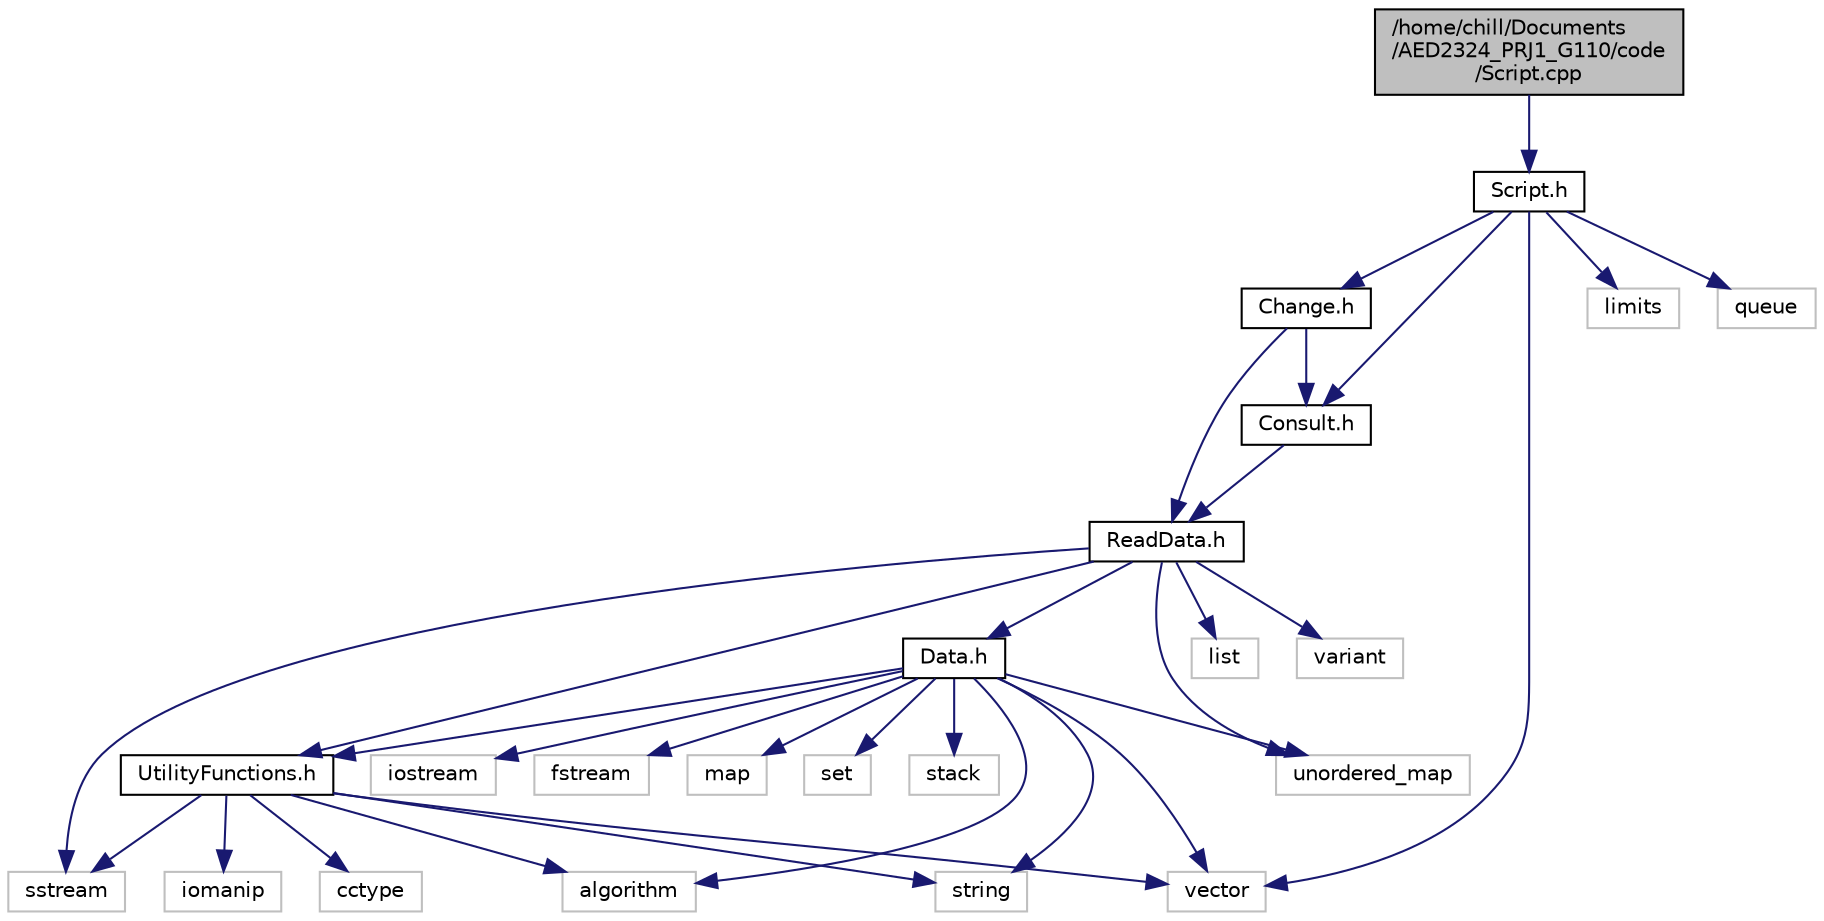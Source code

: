 digraph "/home/chill/Documents/AED2324_PRJ1_G110/code/Script.cpp"
{
 // LATEX_PDF_SIZE
  edge [fontname="Helvetica",fontsize="10",labelfontname="Helvetica",labelfontsize="10"];
  node [fontname="Helvetica",fontsize="10",shape=record];
  Node1 [label="/home/chill/Documents\l/AED2324_PRJ1_G110/code\l/Script.cpp",height=0.2,width=0.4,color="black", fillcolor="grey75", style="filled", fontcolor="black",tooltip="Implementation of the Script class methods."];
  Node1 -> Node2 [color="midnightblue",fontsize="10",style="solid"];
  Node2 [label="Script.h",height=0.2,width=0.4,color="black", fillcolor="white", style="filled",URL="$Script_8h.html",tooltip="Defines the Script class for interacting with the \"LEIC Schedules\" system."];
  Node2 -> Node3 [color="midnightblue",fontsize="10",style="solid"];
  Node3 [label="Consult.h",height=0.2,width=0.4,color="black", fillcolor="white", style="filled",URL="$Consult_8h.html",tooltip="Header file containing class definitions for Consult."];
  Node3 -> Node4 [color="midnightblue",fontsize="10",style="solid"];
  Node4 [label="ReadData.h",height=0.2,width=0.4,color="black", fillcolor="white", style="filled",URL="$ReadData_8h.html",tooltip="Header file containing class definitions for ReadData and System, as well as related data structures."];
  Node4 -> Node5 [color="midnightblue",fontsize="10",style="solid"];
  Node5 [label="Data.h",height=0.2,width=0.4,color="black", fillcolor="white", style="filled",URL="$Data_8h.html",tooltip="Header file containing class definitions for Class, Schedule, Student, and StudentBST."];
  Node5 -> Node6 [color="midnightblue",fontsize="10",style="solid"];
  Node6 [label="UtilityFunctions.h",height=0.2,width=0.4,color="black", fillcolor="white", style="filled",URL="$UtilityFunctions_8h.html",tooltip="This file contains utility functions for string and data manipulation."];
  Node6 -> Node7 [color="midnightblue",fontsize="10",style="solid"];
  Node7 [label="cctype",height=0.2,width=0.4,color="grey75", fillcolor="white", style="filled",tooltip=" "];
  Node6 -> Node8 [color="midnightblue",fontsize="10",style="solid"];
  Node8 [label="string",height=0.2,width=0.4,color="grey75", fillcolor="white", style="filled",tooltip=" "];
  Node6 -> Node9 [color="midnightblue",fontsize="10",style="solid"];
  Node9 [label="iomanip",height=0.2,width=0.4,color="grey75", fillcolor="white", style="filled",tooltip=" "];
  Node6 -> Node10 [color="midnightblue",fontsize="10",style="solid"];
  Node10 [label="algorithm",height=0.2,width=0.4,color="grey75", fillcolor="white", style="filled",tooltip=" "];
  Node6 -> Node11 [color="midnightblue",fontsize="10",style="solid"];
  Node11 [label="sstream",height=0.2,width=0.4,color="grey75", fillcolor="white", style="filled",tooltip=" "];
  Node6 -> Node12 [color="midnightblue",fontsize="10",style="solid"];
  Node12 [label="vector",height=0.2,width=0.4,color="grey75", fillcolor="white", style="filled",tooltip=" "];
  Node5 -> Node13 [color="midnightblue",fontsize="10",style="solid"];
  Node13 [label="iostream",height=0.2,width=0.4,color="grey75", fillcolor="white", style="filled",tooltip=" "];
  Node5 -> Node10 [color="midnightblue",fontsize="10",style="solid"];
  Node5 -> Node14 [color="midnightblue",fontsize="10",style="solid"];
  Node14 [label="fstream",height=0.2,width=0.4,color="grey75", fillcolor="white", style="filled",tooltip=" "];
  Node5 -> Node15 [color="midnightblue",fontsize="10",style="solid"];
  Node15 [label="map",height=0.2,width=0.4,color="grey75", fillcolor="white", style="filled",tooltip=" "];
  Node5 -> Node16 [color="midnightblue",fontsize="10",style="solid"];
  Node16 [label="set",height=0.2,width=0.4,color="grey75", fillcolor="white", style="filled",tooltip=" "];
  Node5 -> Node17 [color="midnightblue",fontsize="10",style="solid"];
  Node17 [label="stack",height=0.2,width=0.4,color="grey75", fillcolor="white", style="filled",tooltip=" "];
  Node5 -> Node8 [color="midnightblue",fontsize="10",style="solid"];
  Node5 -> Node18 [color="midnightblue",fontsize="10",style="solid"];
  Node18 [label="unordered_map",height=0.2,width=0.4,color="grey75", fillcolor="white", style="filled",tooltip=" "];
  Node5 -> Node12 [color="midnightblue",fontsize="10",style="solid"];
  Node4 -> Node6 [color="midnightblue",fontsize="10",style="solid"];
  Node4 -> Node19 [color="midnightblue",fontsize="10",style="solid"];
  Node19 [label="list",height=0.2,width=0.4,color="grey75", fillcolor="white", style="filled",tooltip=" "];
  Node4 -> Node11 [color="midnightblue",fontsize="10",style="solid"];
  Node4 -> Node18 [color="midnightblue",fontsize="10",style="solid"];
  Node4 -> Node20 [color="midnightblue",fontsize="10",style="solid"];
  Node20 [label="variant",height=0.2,width=0.4,color="grey75", fillcolor="white", style="filled",tooltip=" "];
  Node2 -> Node21 [color="midnightblue",fontsize="10",style="solid"];
  Node21 [label="Change.h",height=0.2,width=0.4,color="black", fillcolor="white", style="filled",URL="$Change_8h.html",tooltip="Header file for the Change class."];
  Node21 -> Node4 [color="midnightblue",fontsize="10",style="solid"];
  Node21 -> Node3 [color="midnightblue",fontsize="10",style="solid"];
  Node2 -> Node12 [color="midnightblue",fontsize="10",style="solid"];
  Node2 -> Node22 [color="midnightblue",fontsize="10",style="solid"];
  Node22 [label="limits",height=0.2,width=0.4,color="grey75", fillcolor="white", style="filled",tooltip=" "];
  Node2 -> Node23 [color="midnightblue",fontsize="10",style="solid"];
  Node23 [label="queue",height=0.2,width=0.4,color="grey75", fillcolor="white", style="filled",tooltip=" "];
}
